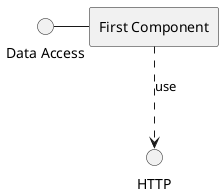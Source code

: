 @startuml

skinparam componentStyle rectangle

interface "Data Access" as DA

DA - [First Component]
[First Component] ..> HTTP : use


@enduml